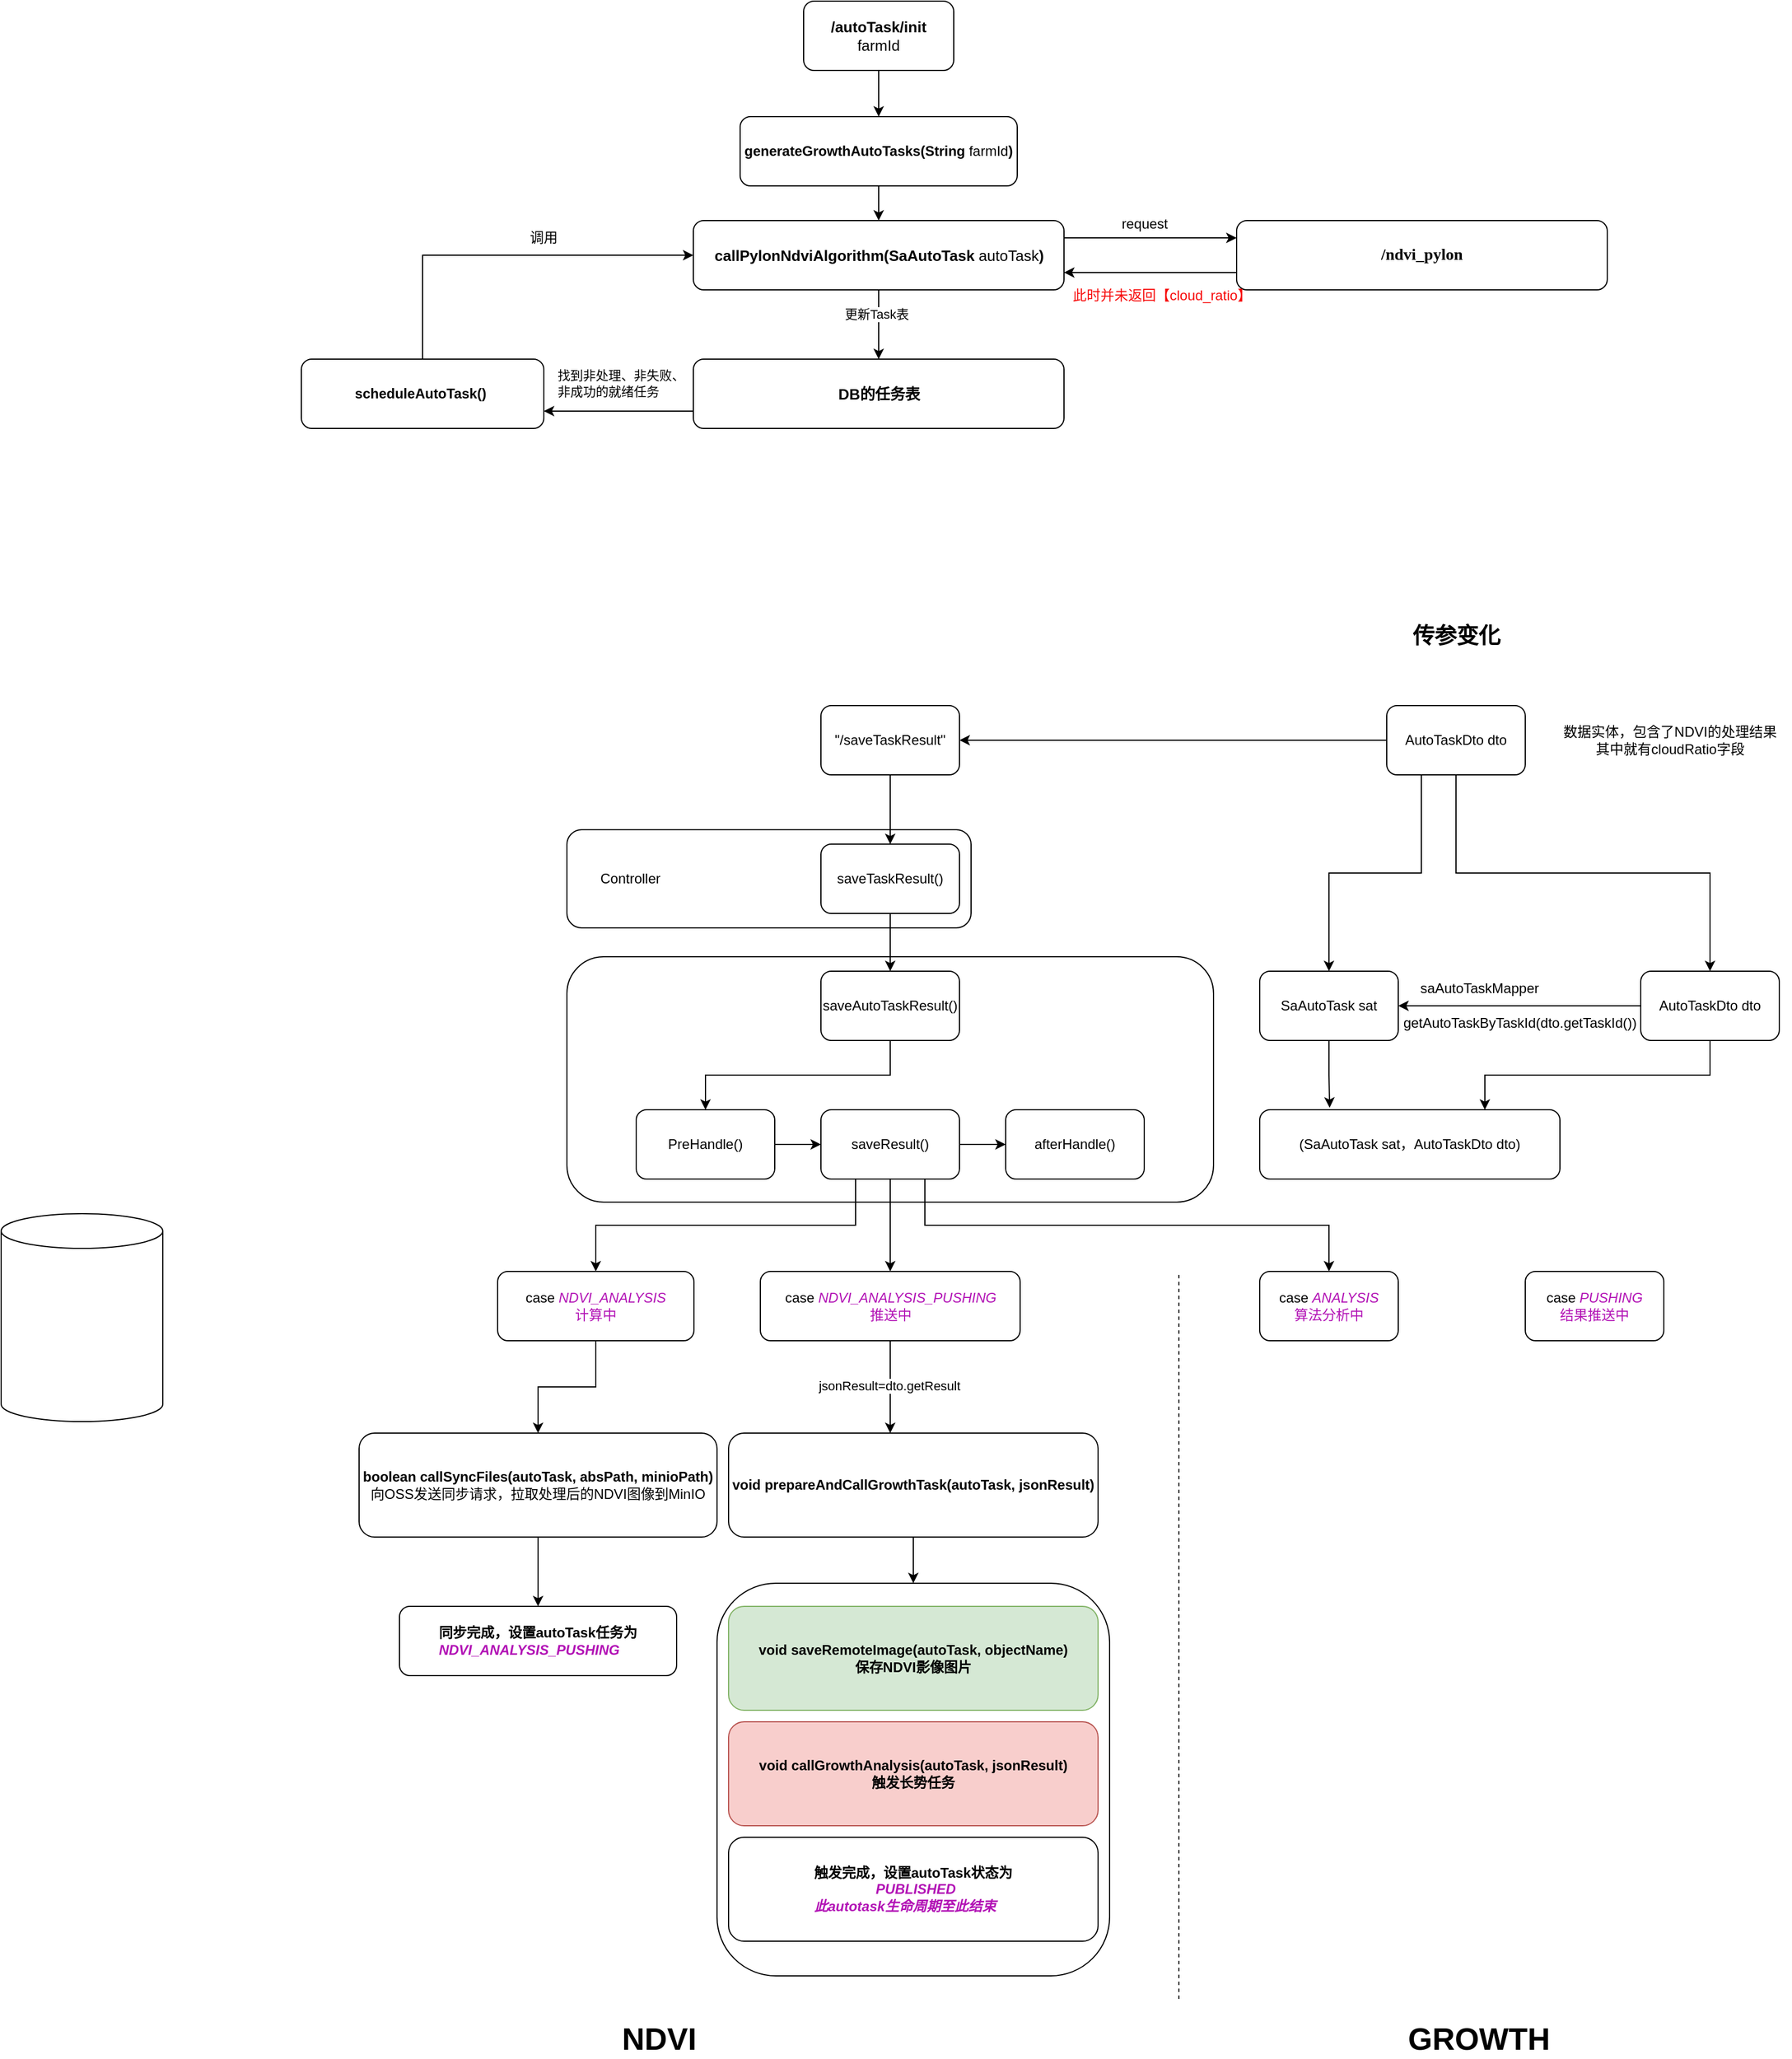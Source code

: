 <mxfile version="24.7.13" pages="2">
  <diagram name="第 1 页" id="bU-xMZTI8MpihGftyLqU">
    <mxGraphModel dx="2498" dy="1648" grid="1" gridSize="10" guides="1" tooltips="1" connect="1" arrows="1" fold="1" page="0" pageScale="1" pageWidth="827" pageHeight="1169" math="0" shadow="0">
      <root>
        <mxCell id="0" />
        <mxCell id="1" parent="0" />
        <mxCell id="F7ShpeiGUes_06DBWhh4-3" value="" style="rounded=1;whiteSpace=wrap;html=1;" parent="1" vertex="1">
          <mxGeometry x="440" y="1310" width="340" height="340" as="geometry" />
        </mxCell>
        <mxCell id="c2CcDeZ77ILfJtzNUxQb-9" value="" style="rounded=1;whiteSpace=wrap;html=1;" parent="1" vertex="1">
          <mxGeometry x="310" y="767.5" width="560" height="212.5" as="geometry" />
        </mxCell>
        <mxCell id="c2CcDeZ77ILfJtzNUxQb-7" value="" style="rounded=1;whiteSpace=wrap;html=1;" parent="1" vertex="1">
          <mxGeometry x="310" y="657.5" width="350" height="85" as="geometry" />
        </mxCell>
        <mxCell id="bQHwtgiF9r9U_ECL-Ta0-17" style="edgeStyle=orthogonalEdgeStyle;rounded=0;orthogonalLoop=1;jettySize=auto;html=1;exitX=1;exitY=0.25;exitDx=0;exitDy=0;entryX=0;entryY=0.25;entryDx=0;entryDy=0;" parent="1" source="H16j5Ul2mI7U-3mI70LO-3" target="bQHwtgiF9r9U_ECL-Ta0-16" edge="1">
          <mxGeometry relative="1" as="geometry" />
        </mxCell>
        <mxCell id="bQHwtgiF9r9U_ECL-Ta0-21" style="edgeStyle=orthogonalEdgeStyle;rounded=0;orthogonalLoop=1;jettySize=auto;html=1;exitX=0.5;exitY=1;exitDx=0;exitDy=0;entryX=0.5;entryY=0;entryDx=0;entryDy=0;" parent="1" source="H16j5Ul2mI7U-3mI70LO-3" target="bQHwtgiF9r9U_ECL-Ta0-7" edge="1">
          <mxGeometry relative="1" as="geometry" />
        </mxCell>
        <mxCell id="bQHwtgiF9r9U_ECL-Ta0-22" value="更新Task表" style="edgeLabel;html=1;align=center;verticalAlign=middle;resizable=0;points=[];" parent="bQHwtgiF9r9U_ECL-Ta0-21" vertex="1" connectable="0">
          <mxGeometry x="-0.294" y="-2" relative="1" as="geometry">
            <mxPoint as="offset" />
          </mxGeometry>
        </mxCell>
        <mxCell id="H16j5Ul2mI7U-3mI70LO-3" value="&lt;span style=&quot;font-size: 13px;&quot;&gt;&lt;b&gt;callPylonNdviAlgorithm(SaAutoTask &lt;/b&gt;autoTask&lt;b&gt;)&lt;/b&gt;&lt;/span&gt;" style="rounded=1;whiteSpace=wrap;html=1;" parent="1" vertex="1">
          <mxGeometry x="419.5" y="130" width="321" height="60" as="geometry" />
        </mxCell>
        <mxCell id="bQHwtgiF9r9U_ECL-Ta0-3" style="edgeStyle=orthogonalEdgeStyle;rounded=0;orthogonalLoop=1;jettySize=auto;html=1;exitX=0.5;exitY=1;exitDx=0;exitDy=0;entryX=0.5;entryY=0;entryDx=0;entryDy=0;" parent="1" source="H16j5Ul2mI7U-3mI70LO-6" target="H16j5Ul2mI7U-3mI70LO-3" edge="1">
          <mxGeometry relative="1" as="geometry">
            <Array as="points">
              <mxPoint x="580" y="100" />
            </Array>
          </mxGeometry>
        </mxCell>
        <mxCell id="H16j5Ul2mI7U-3mI70LO-6" value="&lt;span style=&quot;text-align: left;&quot;&gt;&lt;b&gt;generateGrowthAutoTasks(String &lt;/b&gt;farmId&lt;b&gt;)&lt;/b&gt;&lt;/span&gt;" style="rounded=1;whiteSpace=wrap;html=1;" parent="1" vertex="1">
          <mxGeometry x="460" y="40" width="240" height="60" as="geometry" />
        </mxCell>
        <mxCell id="bQHwtgiF9r9U_ECL-Ta0-5" style="edgeStyle=orthogonalEdgeStyle;rounded=0;orthogonalLoop=1;jettySize=auto;html=1;exitX=0.5;exitY=1;exitDx=0;exitDy=0;entryX=0.5;entryY=0;entryDx=0;entryDy=0;" parent="1" source="bQHwtgiF9r9U_ECL-Ta0-4" target="H16j5Ul2mI7U-3mI70LO-6" edge="1">
          <mxGeometry relative="1" as="geometry" />
        </mxCell>
        <mxCell id="bQHwtgiF9r9U_ECL-Ta0-4" value="&lt;span style=&quot;font-size: 13px;&quot;&gt;&lt;b&gt;/autoTask/init&lt;/b&gt;&lt;/span&gt;&lt;div&gt;&lt;span style=&quot;font-size: 13px;&quot;&gt;farmId&lt;/span&gt;&lt;/div&gt;" style="rounded=1;whiteSpace=wrap;html=1;" parent="1" vertex="1">
          <mxGeometry x="515" y="-60" width="130" height="60" as="geometry" />
        </mxCell>
        <mxCell id="bQHwtgiF9r9U_ECL-Ta0-25" style="edgeStyle=orthogonalEdgeStyle;rounded=0;orthogonalLoop=1;jettySize=auto;html=1;exitX=0;exitY=0.75;exitDx=0;exitDy=0;entryX=1;entryY=0.75;entryDx=0;entryDy=0;" parent="1" source="bQHwtgiF9r9U_ECL-Ta0-7" target="bQHwtgiF9r9U_ECL-Ta0-23" edge="1">
          <mxGeometry relative="1" as="geometry" />
        </mxCell>
        <mxCell id="bQHwtgiF9r9U_ECL-Ta0-7" value="&lt;span style=&quot;font-size: 13px;&quot;&gt;&lt;b&gt;DB的任务表&lt;/b&gt;&lt;/span&gt;" style="rounded=1;whiteSpace=wrap;html=1;" parent="1" vertex="1">
          <mxGeometry x="419.5" y="250" width="321" height="60" as="geometry" />
        </mxCell>
        <mxCell id="bQHwtgiF9r9U_ECL-Ta0-18" style="edgeStyle=orthogonalEdgeStyle;rounded=0;orthogonalLoop=1;jettySize=auto;html=1;exitX=0;exitY=0.75;exitDx=0;exitDy=0;entryX=1;entryY=0.75;entryDx=0;entryDy=0;" parent="1" source="bQHwtgiF9r9U_ECL-Ta0-16" target="H16j5Ul2mI7U-3mI70LO-3" edge="1">
          <mxGeometry relative="1" as="geometry" />
        </mxCell>
        <mxCell id="bQHwtgiF9r9U_ECL-Ta0-16" value="&lt;p class=&quot;MsoNormal&quot;&gt;&lt;b&gt;&lt;span style=&quot;font-family: 等线; font-size: 10.5pt;&quot;&gt;/ndvi_pylon&lt;/span&gt;&lt;/b&gt;&lt;/p&gt;" style="rounded=1;whiteSpace=wrap;html=1;" parent="1" vertex="1">
          <mxGeometry x="890" y="130" width="321" height="60" as="geometry" />
        </mxCell>
        <mxCell id="bQHwtgiF9r9U_ECL-Ta0-19" value="request" style="text;html=1;align=center;verticalAlign=middle;resizable=0;points=[];autosize=1;strokeColor=none;fillColor=none;" parent="1" vertex="1">
          <mxGeometry x="780" y="118" width="60" height="30" as="geometry" />
        </mxCell>
        <mxCell id="bQHwtgiF9r9U_ECL-Ta0-20" value="此时并未返回【cloud_ratio】" style="text;html=1;align=center;verticalAlign=middle;resizable=0;points=[];autosize=1;strokeColor=none;fillColor=none;fontColor=#f70808;" parent="1" vertex="1">
          <mxGeometry x="735" y="180" width="180" height="30" as="geometry" />
        </mxCell>
        <mxCell id="bQHwtgiF9r9U_ECL-Ta0-28" style="edgeStyle=orthogonalEdgeStyle;rounded=0;orthogonalLoop=1;jettySize=auto;html=1;exitX=0.5;exitY=0;exitDx=0;exitDy=0;entryX=0;entryY=0.5;entryDx=0;entryDy=0;" parent="1" source="bQHwtgiF9r9U_ECL-Ta0-23" target="H16j5Ul2mI7U-3mI70LO-3" edge="1">
          <mxGeometry relative="1" as="geometry" />
        </mxCell>
        <mxCell id="bQHwtgiF9r9U_ECL-Ta0-23" value="&lt;b&gt;scheduleAutoTask()&amp;nbsp;&lt;br&gt;&lt;/b&gt;" style="rounded=1;whiteSpace=wrap;html=1;" parent="1" vertex="1">
          <mxGeometry x="80" y="250" width="210" height="60" as="geometry" />
        </mxCell>
        <mxCell id="bQHwtgiF9r9U_ECL-Ta0-29" value="调用" style="text;html=1;align=center;verticalAlign=middle;whiteSpace=wrap;rounded=0;" parent="1" vertex="1">
          <mxGeometry x="260" y="130" width="60" height="30" as="geometry" />
        </mxCell>
        <mxCell id="bQHwtgiF9r9U_ECL-Ta0-31" value="&lt;span style=&quot;color: rgb(0, 0, 0); font-family: Helvetica; font-size: 11px; font-style: normal; font-variant-ligatures: normal; font-variant-caps: normal; font-weight: 400; letter-spacing: normal; orphans: 2; text-align: center; text-indent: 0px; text-transform: none; widows: 2; word-spacing: 0px; -webkit-text-stroke-width: 0px; white-space: nowrap; background-color: rgb(255, 255, 255); text-decoration-thickness: initial; text-decoration-style: initial; text-decoration-color: initial; display: inline !important; float: none;&quot;&gt;找到非处理、非失败、&lt;/span&gt;&lt;div&gt;&lt;span style=&quot;color: rgb(0, 0, 0); font-family: Helvetica; font-size: 11px; font-style: normal; font-variant-ligatures: normal; font-variant-caps: normal; font-weight: 400; letter-spacing: normal; orphans: 2; text-align: center; text-indent: 0px; text-transform: none; widows: 2; word-spacing: 0px; -webkit-text-stroke-width: 0px; white-space: nowrap; background-color: rgb(255, 255, 255); text-decoration-thickness: initial; text-decoration-style: initial; text-decoration-color: initial; display: inline !important; float: none;&quot;&gt;非成功的就绪任务&lt;/span&gt;&lt;/div&gt;" style="text;whiteSpace=wrap;html=1;" parent="1" vertex="1">
          <mxGeometry x="300" y="250" width="130" height="40" as="geometry" />
        </mxCell>
        <mxCell id="c2CcDeZ77ILfJtzNUxQb-2" style="edgeStyle=orthogonalEdgeStyle;rounded=0;orthogonalLoop=1;jettySize=auto;html=1;exitX=0.5;exitY=1;exitDx=0;exitDy=0;" parent="1" source="c2CcDeZ77ILfJtzNUxQb-1" edge="1">
          <mxGeometry relative="1" as="geometry">
            <mxPoint x="590" y="670" as="targetPoint" />
          </mxGeometry>
        </mxCell>
        <mxCell id="c2CcDeZ77ILfJtzNUxQb-1" value="&quot;/saveTaskResult&quot;" style="rounded=1;whiteSpace=wrap;html=1;" parent="1" vertex="1">
          <mxGeometry x="530" y="550" width="120" height="60" as="geometry" />
        </mxCell>
        <mxCell id="c2CcDeZ77ILfJtzNUxQb-6" style="edgeStyle=orthogonalEdgeStyle;rounded=0;orthogonalLoop=1;jettySize=auto;html=1;exitX=0.5;exitY=1;exitDx=0;exitDy=0;entryX=0.5;entryY=0;entryDx=0;entryDy=0;" parent="1" source="c2CcDeZ77ILfJtzNUxQb-3" target="c2CcDeZ77ILfJtzNUxQb-5" edge="1">
          <mxGeometry relative="1" as="geometry" />
        </mxCell>
        <mxCell id="c2CcDeZ77ILfJtzNUxQb-3" value="saveTaskResult()" style="rounded=1;whiteSpace=wrap;html=1;" parent="1" vertex="1">
          <mxGeometry x="530" y="670" width="120" height="60" as="geometry" />
        </mxCell>
        <mxCell id="c2CcDeZ77ILfJtzNUxQb-16" style="edgeStyle=orthogonalEdgeStyle;rounded=0;orthogonalLoop=1;jettySize=auto;html=1;exitX=0.5;exitY=1;exitDx=0;exitDy=0;entryX=0.5;entryY=0;entryDx=0;entryDy=0;" parent="1" source="c2CcDeZ77ILfJtzNUxQb-5" target="c2CcDeZ77ILfJtzNUxQb-12" edge="1">
          <mxGeometry relative="1" as="geometry" />
        </mxCell>
        <mxCell id="c2CcDeZ77ILfJtzNUxQb-5" value="&lt;span style=&quot;text-align: left;&quot;&gt;saveAutoTaskResult&lt;/span&gt;()" style="rounded=1;whiteSpace=wrap;html=1;" parent="1" vertex="1">
          <mxGeometry x="530" y="780" width="120" height="60" as="geometry" />
        </mxCell>
        <mxCell id="c2CcDeZ77ILfJtzNUxQb-8" value="Controller" style="text;html=1;align=center;verticalAlign=middle;whiteSpace=wrap;rounded=0;" parent="1" vertex="1">
          <mxGeometry x="335" y="685" width="60" height="30" as="geometry" />
        </mxCell>
        <mxCell id="c2CcDeZ77ILfJtzNUxQb-17" style="edgeStyle=orthogonalEdgeStyle;rounded=0;orthogonalLoop=1;jettySize=auto;html=1;exitX=1;exitY=0.5;exitDx=0;exitDy=0;" parent="1" source="c2CcDeZ77ILfJtzNUxQb-12" target="c2CcDeZ77ILfJtzNUxQb-13" edge="1">
          <mxGeometry relative="1" as="geometry" />
        </mxCell>
        <mxCell id="c2CcDeZ77ILfJtzNUxQb-12" value="&lt;span style=&quot;text-align: left;&quot;&gt;PreHandle&lt;/span&gt;()" style="rounded=1;whiteSpace=wrap;html=1;" parent="1" vertex="1">
          <mxGeometry x="370" y="900" width="120" height="60" as="geometry" />
        </mxCell>
        <mxCell id="c2CcDeZ77ILfJtzNUxQb-18" style="edgeStyle=orthogonalEdgeStyle;rounded=0;orthogonalLoop=1;jettySize=auto;html=1;exitX=1;exitY=0.5;exitDx=0;exitDy=0;" parent="1" source="c2CcDeZ77ILfJtzNUxQb-13" target="c2CcDeZ77ILfJtzNUxQb-14" edge="1">
          <mxGeometry relative="1" as="geometry" />
        </mxCell>
        <mxCell id="c2CcDeZ77ILfJtzNUxQb-26" style="edgeStyle=orthogonalEdgeStyle;rounded=0;orthogonalLoop=1;jettySize=auto;html=1;exitX=0.25;exitY=1;exitDx=0;exitDy=0;entryX=0.5;entryY=0;entryDx=0;entryDy=0;" parent="1" source="c2CcDeZ77ILfJtzNUxQb-13" target="c2CcDeZ77ILfJtzNUxQb-21" edge="1">
          <mxGeometry relative="1" as="geometry" />
        </mxCell>
        <mxCell id="c2CcDeZ77ILfJtzNUxQb-30" style="edgeStyle=orthogonalEdgeStyle;rounded=0;orthogonalLoop=1;jettySize=auto;html=1;exitX=0.5;exitY=1;exitDx=0;exitDy=0;" parent="1" source="c2CcDeZ77ILfJtzNUxQb-13" target="c2CcDeZ77ILfJtzNUxQb-22" edge="1">
          <mxGeometry relative="1" as="geometry" />
        </mxCell>
        <mxCell id="aj3jlf79KJcNchPvKdEv-1" style="edgeStyle=orthogonalEdgeStyle;rounded=0;orthogonalLoop=1;jettySize=auto;html=1;exitX=0.75;exitY=1;exitDx=0;exitDy=0;entryX=0.5;entryY=0;entryDx=0;entryDy=0;" edge="1" parent="1" source="c2CcDeZ77ILfJtzNUxQb-13" target="c2CcDeZ77ILfJtzNUxQb-23">
          <mxGeometry relative="1" as="geometry" />
        </mxCell>
        <mxCell id="c2CcDeZ77ILfJtzNUxQb-13" value="&lt;div style=&quot;text-align: left;&quot;&gt;&lt;span style=&quot;background-color: initial;&quot;&gt;saveResult()&lt;/span&gt;&lt;/div&gt;" style="rounded=1;whiteSpace=wrap;html=1;" parent="1" vertex="1">
          <mxGeometry x="530" y="900" width="120" height="60" as="geometry" />
        </mxCell>
        <mxCell id="c2CcDeZ77ILfJtzNUxQb-14" value="&lt;span style=&quot;text-align: left;&quot;&gt;afterHandle&lt;/span&gt;()" style="rounded=1;whiteSpace=wrap;html=1;" parent="1" vertex="1">
          <mxGeometry x="690" y="900" width="120" height="60" as="geometry" />
        </mxCell>
        <mxCell id="c2CcDeZ77ILfJtzNUxQb-29" style="edgeStyle=orthogonalEdgeStyle;rounded=0;orthogonalLoop=1;jettySize=auto;html=1;exitX=0.5;exitY=1;exitDx=0;exitDy=0;" parent="1" source="c2CcDeZ77ILfJtzNUxQb-21" target="c2CcDeZ77ILfJtzNUxQb-28" edge="1">
          <mxGeometry relative="1" as="geometry" />
        </mxCell>
        <mxCell id="c2CcDeZ77ILfJtzNUxQb-21" value="&lt;span style=&quot;text-align: left;&quot;&gt;case &lt;i&gt;&lt;font color=&quot;#b212b5&quot;&gt;NDVI_ANALYSIS&lt;/font&gt;&lt;/i&gt;&lt;/span&gt;&lt;div&gt;&lt;span style=&quot;text-align: left;&quot;&gt;&lt;font style=&quot;&quot; color=&quot;#b212b5&quot;&gt;计算中&lt;/font&gt;&lt;/span&gt;&lt;/div&gt;" style="rounded=1;whiteSpace=wrap;html=1;" parent="1" vertex="1">
          <mxGeometry x="250" y="1040" width="170" height="60" as="geometry" />
        </mxCell>
        <mxCell id="c2CcDeZ77ILfJtzNUxQb-34" style="edgeStyle=orthogonalEdgeStyle;rounded=0;orthogonalLoop=1;jettySize=auto;html=1;exitX=0.5;exitY=1;exitDx=0;exitDy=0;" parent="1" source="c2CcDeZ77ILfJtzNUxQb-22" edge="1">
          <mxGeometry relative="1" as="geometry">
            <mxPoint x="590" y="1180" as="targetPoint" />
          </mxGeometry>
        </mxCell>
        <mxCell id="c2CcDeZ77ILfJtzNUxQb-58" value="jsonResult=dto.getResult" style="edgeLabel;html=1;align=center;verticalAlign=middle;resizable=0;points=[];" parent="c2CcDeZ77ILfJtzNUxQb-34" vertex="1" connectable="0">
          <mxGeometry x="-0.031" y="-1" relative="1" as="geometry">
            <mxPoint as="offset" />
          </mxGeometry>
        </mxCell>
        <mxCell id="c2CcDeZ77ILfJtzNUxQb-22" value="&lt;span style=&quot;text-align: left;&quot;&gt;case&amp;nbsp;&lt;/span&gt;&lt;font color=&quot;#b212b5&quot;&gt;&lt;i&gt;NDVI_ANALYSIS_PUSHING&lt;/i&gt;&lt;/font&gt;&lt;div&gt;&lt;font color=&quot;#b212b5&quot;&gt;推送中&lt;/font&gt;&lt;/div&gt;" style="rounded=1;whiteSpace=wrap;html=1;" parent="1" vertex="1">
          <mxGeometry x="477.5" y="1040" width="225" height="60" as="geometry" />
        </mxCell>
        <mxCell id="c2CcDeZ77ILfJtzNUxQb-23" value="&lt;div style=&quot;text-align: center;&quot;&gt;&lt;span style=&quot;background-color: initial; text-align: left;&quot;&gt;case&amp;nbsp;&lt;/span&gt;&lt;span style=&quot;background-color: initial;&quot;&gt;&lt;font color=&quot;#b212b5&quot;&gt;&lt;i&gt;ANALYSIS&lt;/i&gt;&lt;/font&gt;&lt;/span&gt;&lt;/div&gt;&lt;div style=&quot;text-align: center;&quot;&gt;&lt;span style=&quot;background-color: initial;&quot;&gt;&lt;font color=&quot;#b212b5&quot;&gt;算法分析中&lt;/font&gt;&lt;/span&gt;&lt;/div&gt;" style="rounded=1;whiteSpace=wrap;html=1;" parent="1" vertex="1">
          <mxGeometry x="910" y="1040" width="120" height="60" as="geometry" />
        </mxCell>
        <mxCell id="c2CcDeZ77ILfJtzNUxQb-25" value="&lt;div style=&quot;text-align: center;&quot;&gt;&lt;span style=&quot;background-color: initial; text-align: left;&quot;&gt;case&amp;nbsp;&lt;/span&gt;&lt;span style=&quot;background-color: initial;&quot;&gt;&lt;font color=&quot;#b212b5&quot;&gt;&lt;i&gt;PUSHING&lt;/i&gt;&lt;/font&gt;&lt;/span&gt;&lt;/div&gt;&lt;div style=&quot;text-align: center;&quot;&gt;&lt;span style=&quot;background-color: initial;&quot;&gt;&lt;font color=&quot;#b212b5&quot;&gt;结果推送中&lt;/font&gt;&lt;/span&gt;&lt;/div&gt;" style="rounded=1;whiteSpace=wrap;html=1;" parent="1" vertex="1">
          <mxGeometry x="1140" y="1040" width="120" height="60" as="geometry" />
        </mxCell>
        <mxCell id="c2CcDeZ77ILfJtzNUxQb-31" style="edgeStyle=orthogonalEdgeStyle;rounded=0;orthogonalLoop=1;jettySize=auto;html=1;exitX=0.5;exitY=1;exitDx=0;exitDy=0;" parent="1" source="c2CcDeZ77ILfJtzNUxQb-28" edge="1">
          <mxGeometry relative="1" as="geometry">
            <mxPoint x="285" y="1330" as="targetPoint" />
          </mxGeometry>
        </mxCell>
        <mxCell id="c2CcDeZ77ILfJtzNUxQb-28" value="&lt;div style=&quot;text-align: center;&quot;&gt;&lt;span style=&quot;text-align: left;&quot;&gt;&lt;b&gt;boolean callSyncFiles(autoTask, absPath, minioPath)&lt;/b&gt;&lt;/span&gt;&lt;br&gt;&lt;/div&gt;&lt;div style=&quot;text-align: center;&quot;&gt;&lt;span style=&quot;text-align: left;&quot;&gt;向OSS发送同步请求，拉取处理后的NDVI图像到MinIO&lt;/span&gt;&lt;/div&gt;" style="rounded=1;whiteSpace=wrap;html=1;" parent="1" vertex="1">
          <mxGeometry x="130" y="1180" width="310" height="90" as="geometry" />
        </mxCell>
        <mxCell id="c2CcDeZ77ILfJtzNUxQb-33" value="&lt;div style=&quot;text-align: left;&quot;&gt;&lt;b&gt;同步完成，设置autoTask任务为&lt;/b&gt;&lt;/div&gt;&lt;div style=&quot;text-align: left;&quot;&gt;&lt;b&gt;&lt;i&gt;&lt;font color=&quot;#b212b5&quot;&gt;NDVI_ANALYSIS_PUSHING&lt;/font&gt;&lt;/i&gt;&lt;/b&gt;&lt;/div&gt;" style="rounded=1;whiteSpace=wrap;html=1;" parent="1" vertex="1">
          <mxGeometry x="165" y="1330" width="240" height="60" as="geometry" />
        </mxCell>
        <mxCell id="F7ShpeiGUes_06DBWhh4-4" style="edgeStyle=orthogonalEdgeStyle;rounded=0;orthogonalLoop=1;jettySize=auto;html=1;exitX=0.5;exitY=1;exitDx=0;exitDy=0;entryX=0.5;entryY=0;entryDx=0;entryDy=0;" parent="1" source="c2CcDeZ77ILfJtzNUxQb-36" target="F7ShpeiGUes_06DBWhh4-3" edge="1">
          <mxGeometry relative="1" as="geometry" />
        </mxCell>
        <mxCell id="c2CcDeZ77ILfJtzNUxQb-36" value="&lt;div style=&quot;text-align: center;&quot;&gt;&lt;span style=&quot;text-align: left;&quot;&gt;&lt;b&gt;void prepareAndCallGrowthTask(autoTask, jsonResult)&lt;/b&gt;&lt;/span&gt;&lt;/div&gt;" style="rounded=1;whiteSpace=wrap;html=1;" parent="1" vertex="1">
          <mxGeometry x="450" y="1180" width="320" height="90" as="geometry" />
        </mxCell>
        <mxCell id="c2CcDeZ77ILfJtzNUxQb-41" style="edgeStyle=orthogonalEdgeStyle;rounded=0;orthogonalLoop=1;jettySize=auto;html=1;exitX=0;exitY=0.5;exitDx=0;exitDy=0;entryX=1;entryY=0.5;entryDx=0;entryDy=0;" parent="1" source="c2CcDeZ77ILfJtzNUxQb-39" target="c2CcDeZ77ILfJtzNUxQb-1" edge="1">
          <mxGeometry relative="1" as="geometry" />
        </mxCell>
        <mxCell id="c2CcDeZ77ILfJtzNUxQb-44" style="edgeStyle=orthogonalEdgeStyle;rounded=0;orthogonalLoop=1;jettySize=auto;html=1;exitX=0.5;exitY=1;exitDx=0;exitDy=0;" parent="1" source="c2CcDeZ77ILfJtzNUxQb-39" target="c2CcDeZ77ILfJtzNUxQb-43" edge="1">
          <mxGeometry relative="1" as="geometry" />
        </mxCell>
        <mxCell id="c2CcDeZ77ILfJtzNUxQb-49" style="edgeStyle=orthogonalEdgeStyle;rounded=0;orthogonalLoop=1;jettySize=auto;html=1;exitX=0.25;exitY=1;exitDx=0;exitDy=0;entryX=0.5;entryY=0;entryDx=0;entryDy=0;" parent="1" source="c2CcDeZ77ILfJtzNUxQb-39" target="c2CcDeZ77ILfJtzNUxQb-46" edge="1">
          <mxGeometry relative="1" as="geometry" />
        </mxCell>
        <mxCell id="c2CcDeZ77ILfJtzNUxQb-39" value="&lt;span style=&quot;text-align: left;&quot;&gt;AutoTaskDto dto&lt;/span&gt;" style="rounded=1;whiteSpace=wrap;html=1;" parent="1" vertex="1">
          <mxGeometry x="1020" y="550" width="120" height="60" as="geometry" />
        </mxCell>
        <mxCell id="c2CcDeZ77ILfJtzNUxQb-40" value="数据实体，包含了NDVI的处理结果&lt;div&gt;其中就有cloudRatio字段&lt;/div&gt;" style="text;html=1;align=center;verticalAlign=middle;resizable=0;points=[];autosize=1;strokeColor=none;fillColor=none;" parent="1" vertex="1">
          <mxGeometry x="1160" y="560" width="210" height="40" as="geometry" />
        </mxCell>
        <mxCell id="c2CcDeZ77ILfJtzNUxQb-47" style="edgeStyle=orthogonalEdgeStyle;rounded=0;orthogonalLoop=1;jettySize=auto;html=1;exitX=0;exitY=0.5;exitDx=0;exitDy=0;entryX=1;entryY=0.5;entryDx=0;entryDy=0;" parent="1" source="c2CcDeZ77ILfJtzNUxQb-43" target="c2CcDeZ77ILfJtzNUxQb-46" edge="1">
          <mxGeometry relative="1" as="geometry" />
        </mxCell>
        <mxCell id="c2CcDeZ77ILfJtzNUxQb-53" style="edgeStyle=orthogonalEdgeStyle;rounded=0;orthogonalLoop=1;jettySize=auto;html=1;exitX=0.5;exitY=1;exitDx=0;exitDy=0;entryX=0.75;entryY=0;entryDx=0;entryDy=0;" parent="1" source="c2CcDeZ77ILfJtzNUxQb-43" target="c2CcDeZ77ILfJtzNUxQb-52" edge="1">
          <mxGeometry relative="1" as="geometry" />
        </mxCell>
        <mxCell id="c2CcDeZ77ILfJtzNUxQb-43" value="&lt;span style=&quot;text-align: left;&quot;&gt;AutoTaskDto dto&lt;/span&gt;" style="rounded=1;whiteSpace=wrap;html=1;" parent="1" vertex="1">
          <mxGeometry x="1240" y="780" width="120" height="60" as="geometry" />
        </mxCell>
        <mxCell id="c2CcDeZ77ILfJtzNUxQb-46" value="&lt;span style=&quot;text-align: left;&quot;&gt;SaAutoTask sat&lt;/span&gt;" style="rounded=1;whiteSpace=wrap;html=1;" parent="1" vertex="1">
          <mxGeometry x="910" y="780" width="120" height="60" as="geometry" />
        </mxCell>
        <mxCell id="c2CcDeZ77ILfJtzNUxQb-48" value="&lt;span style=&quot;text-align: left; text-wrap: wrap;&quot;&gt;saAutoTaskMapper&lt;/span&gt;" style="text;html=1;align=center;verticalAlign=middle;resizable=0;points=[];autosize=1;strokeColor=none;fillColor=none;" parent="1" vertex="1">
          <mxGeometry x="1035" y="780" width="130" height="30" as="geometry" />
        </mxCell>
        <mxCell id="c2CcDeZ77ILfJtzNUxQb-50" value="&lt;div style=&quot;text-align: left;&quot;&gt;&lt;span style=&quot;background-color: initial; text-wrap: wrap;&quot;&gt;getAutoTaskByTaskId(dto.getTaskId())&lt;/span&gt;&lt;/div&gt;" style="text;html=1;align=center;verticalAlign=middle;resizable=0;points=[];autosize=1;strokeColor=none;fillColor=none;" parent="1" vertex="1">
          <mxGeometry x="1020" y="810" width="230" height="30" as="geometry" />
        </mxCell>
        <mxCell id="c2CcDeZ77ILfJtzNUxQb-52" value="&lt;span style=&quot;text-align: left;&quot;&gt;(SaAutoTask sat，&lt;/span&gt;&lt;span style=&quot;text-align: left;&quot;&gt;AutoTaskDto dto)&lt;/span&gt;" style="rounded=1;whiteSpace=wrap;html=1;" parent="1" vertex="1">
          <mxGeometry x="910" y="900" width="260" height="60" as="geometry" />
        </mxCell>
        <mxCell id="c2CcDeZ77ILfJtzNUxQb-55" style="edgeStyle=orthogonalEdgeStyle;rounded=0;orthogonalLoop=1;jettySize=auto;html=1;exitX=0.5;exitY=1;exitDx=0;exitDy=0;entryX=0.233;entryY=-0.03;entryDx=0;entryDy=0;entryPerimeter=0;" parent="1" source="c2CcDeZ77ILfJtzNUxQb-46" target="c2CcDeZ77ILfJtzNUxQb-52" edge="1">
          <mxGeometry relative="1" as="geometry" />
        </mxCell>
        <mxCell id="c2CcDeZ77ILfJtzNUxQb-56" value="&lt;div style=&quot;text-align: center;&quot;&gt;&lt;span style=&quot;text-align: left;&quot;&gt;&lt;b&gt;void saveRemoteImage(autoTask, objectName)&lt;/b&gt;&lt;/span&gt;&lt;/div&gt;&lt;div style=&quot;text-align: center;&quot;&gt;&lt;span style=&quot;text-align: left;&quot;&gt;&lt;b&gt;保存NDVI影像图片&lt;/b&gt;&lt;/span&gt;&lt;/div&gt;" style="rounded=1;whiteSpace=wrap;html=1;fillColor=#d5e8d4;strokeColor=#82b366;" parent="1" vertex="1">
          <mxGeometry x="450" y="1330" width="320" height="90" as="geometry" />
        </mxCell>
        <mxCell id="sYAe8IQzKOMEw_lvaYPf-1" value="传参变化" style="text;html=1;align=center;verticalAlign=middle;resizable=0;points=[];autosize=1;strokeColor=none;fillColor=none;fontStyle=1;fontSize=19;" parent="1" vertex="1">
          <mxGeometry x="1030" y="470" width="100" height="40" as="geometry" />
        </mxCell>
        <mxCell id="F7ShpeiGUes_06DBWhh4-2" value="&lt;div style=&quot;text-align: center;&quot;&gt;&lt;span style=&quot;text-align: left;&quot;&gt;&lt;b&gt;void callGrowthAnalysis(autoTask, jsonResult)&lt;/b&gt;&lt;/span&gt;&lt;/div&gt;&lt;div style=&quot;text-align: center;&quot;&gt;&lt;span style=&quot;text-align: left;&quot;&gt;&lt;b&gt;触发长势任务&lt;/b&gt;&lt;/span&gt;&lt;/div&gt;" style="rounded=1;whiteSpace=wrap;html=1;fillColor=#f8cecc;strokeColor=#b85450;" parent="1" vertex="1">
          <mxGeometry x="450" y="1430" width="320" height="90" as="geometry" />
        </mxCell>
        <mxCell id="F7ShpeiGUes_06DBWhh4-5" value="&lt;div style=&quot;text-align: left;&quot;&gt;&lt;b&gt;触发完成，设置autoTask状态为&lt;/b&gt;&lt;/div&gt;&lt;div style=&quot;text-align: left;&quot;&gt;&lt;b&gt;&lt;span style=&quot;white-space: pre;&quot;&gt;&#x9;&lt;/span&gt;&lt;font color=&quot;#b212b5&quot;&gt;&lt;span style=&quot;white-space: pre;&quot;&gt;&#x9;&lt;/span&gt;&lt;i&gt;PUBLISHED&lt;/i&gt;&lt;/font&gt;&lt;/b&gt;&lt;/div&gt;&lt;div style=&quot;text-align: left;&quot;&gt;&lt;b&gt;&lt;i&gt;&lt;font color=&quot;#b212b5&quot;&gt;此autotask生命周期至此结束&lt;/font&gt;&lt;/i&gt;&lt;/b&gt;&lt;/div&gt;" style="rounded=1;whiteSpace=wrap;html=1;" parent="1" vertex="1">
          <mxGeometry x="450" y="1530" width="320" height="90" as="geometry" />
        </mxCell>
        <mxCell id="aj3jlf79KJcNchPvKdEv-2" value="" style="endArrow=none;dashed=1;html=1;rounded=0;" edge="1" parent="1">
          <mxGeometry width="50" height="50" relative="1" as="geometry">
            <mxPoint x="840" y="1670" as="sourcePoint" />
            <mxPoint x="840" y="1040" as="targetPoint" />
          </mxGeometry>
        </mxCell>
        <mxCell id="aj3jlf79KJcNchPvKdEv-3" value="NDVI" style="text;html=1;align=center;verticalAlign=middle;whiteSpace=wrap;rounded=0;fontSize=27;fontStyle=1" vertex="1" parent="1">
          <mxGeometry x="359.5" y="1690" width="60" height="30" as="geometry" />
        </mxCell>
        <mxCell id="aj3jlf79KJcNchPvKdEv-4" value="GROWTH" style="text;html=1;align=center;verticalAlign=middle;whiteSpace=wrap;rounded=0;fontSize=27;fontStyle=1" vertex="1" parent="1">
          <mxGeometry x="1070" y="1690" width="60" height="30" as="geometry" />
        </mxCell>
        <mxCell id="aj3jlf79KJcNchPvKdEv-5" value="" style="shape=cylinder3;whiteSpace=wrap;html=1;boundedLbl=1;backgroundOutline=1;size=15;" vertex="1" parent="1">
          <mxGeometry x="-180" y="990" width="140" height="180" as="geometry" />
        </mxCell>
      </root>
    </mxGraphModel>
  </diagram>
  <diagram id="EQ65waDBrMR3BL9uuJkF" name="第 2 页">
    <mxGraphModel grid="1" page="1" gridSize="10" guides="1" tooltips="1" connect="1" arrows="1" fold="1" pageScale="1" pageWidth="827" pageHeight="1169" math="0" shadow="0">
      <root>
        <mxCell id="0" />
        <mxCell id="1" parent="0" />
      </root>
    </mxGraphModel>
  </diagram>
</mxfile>
